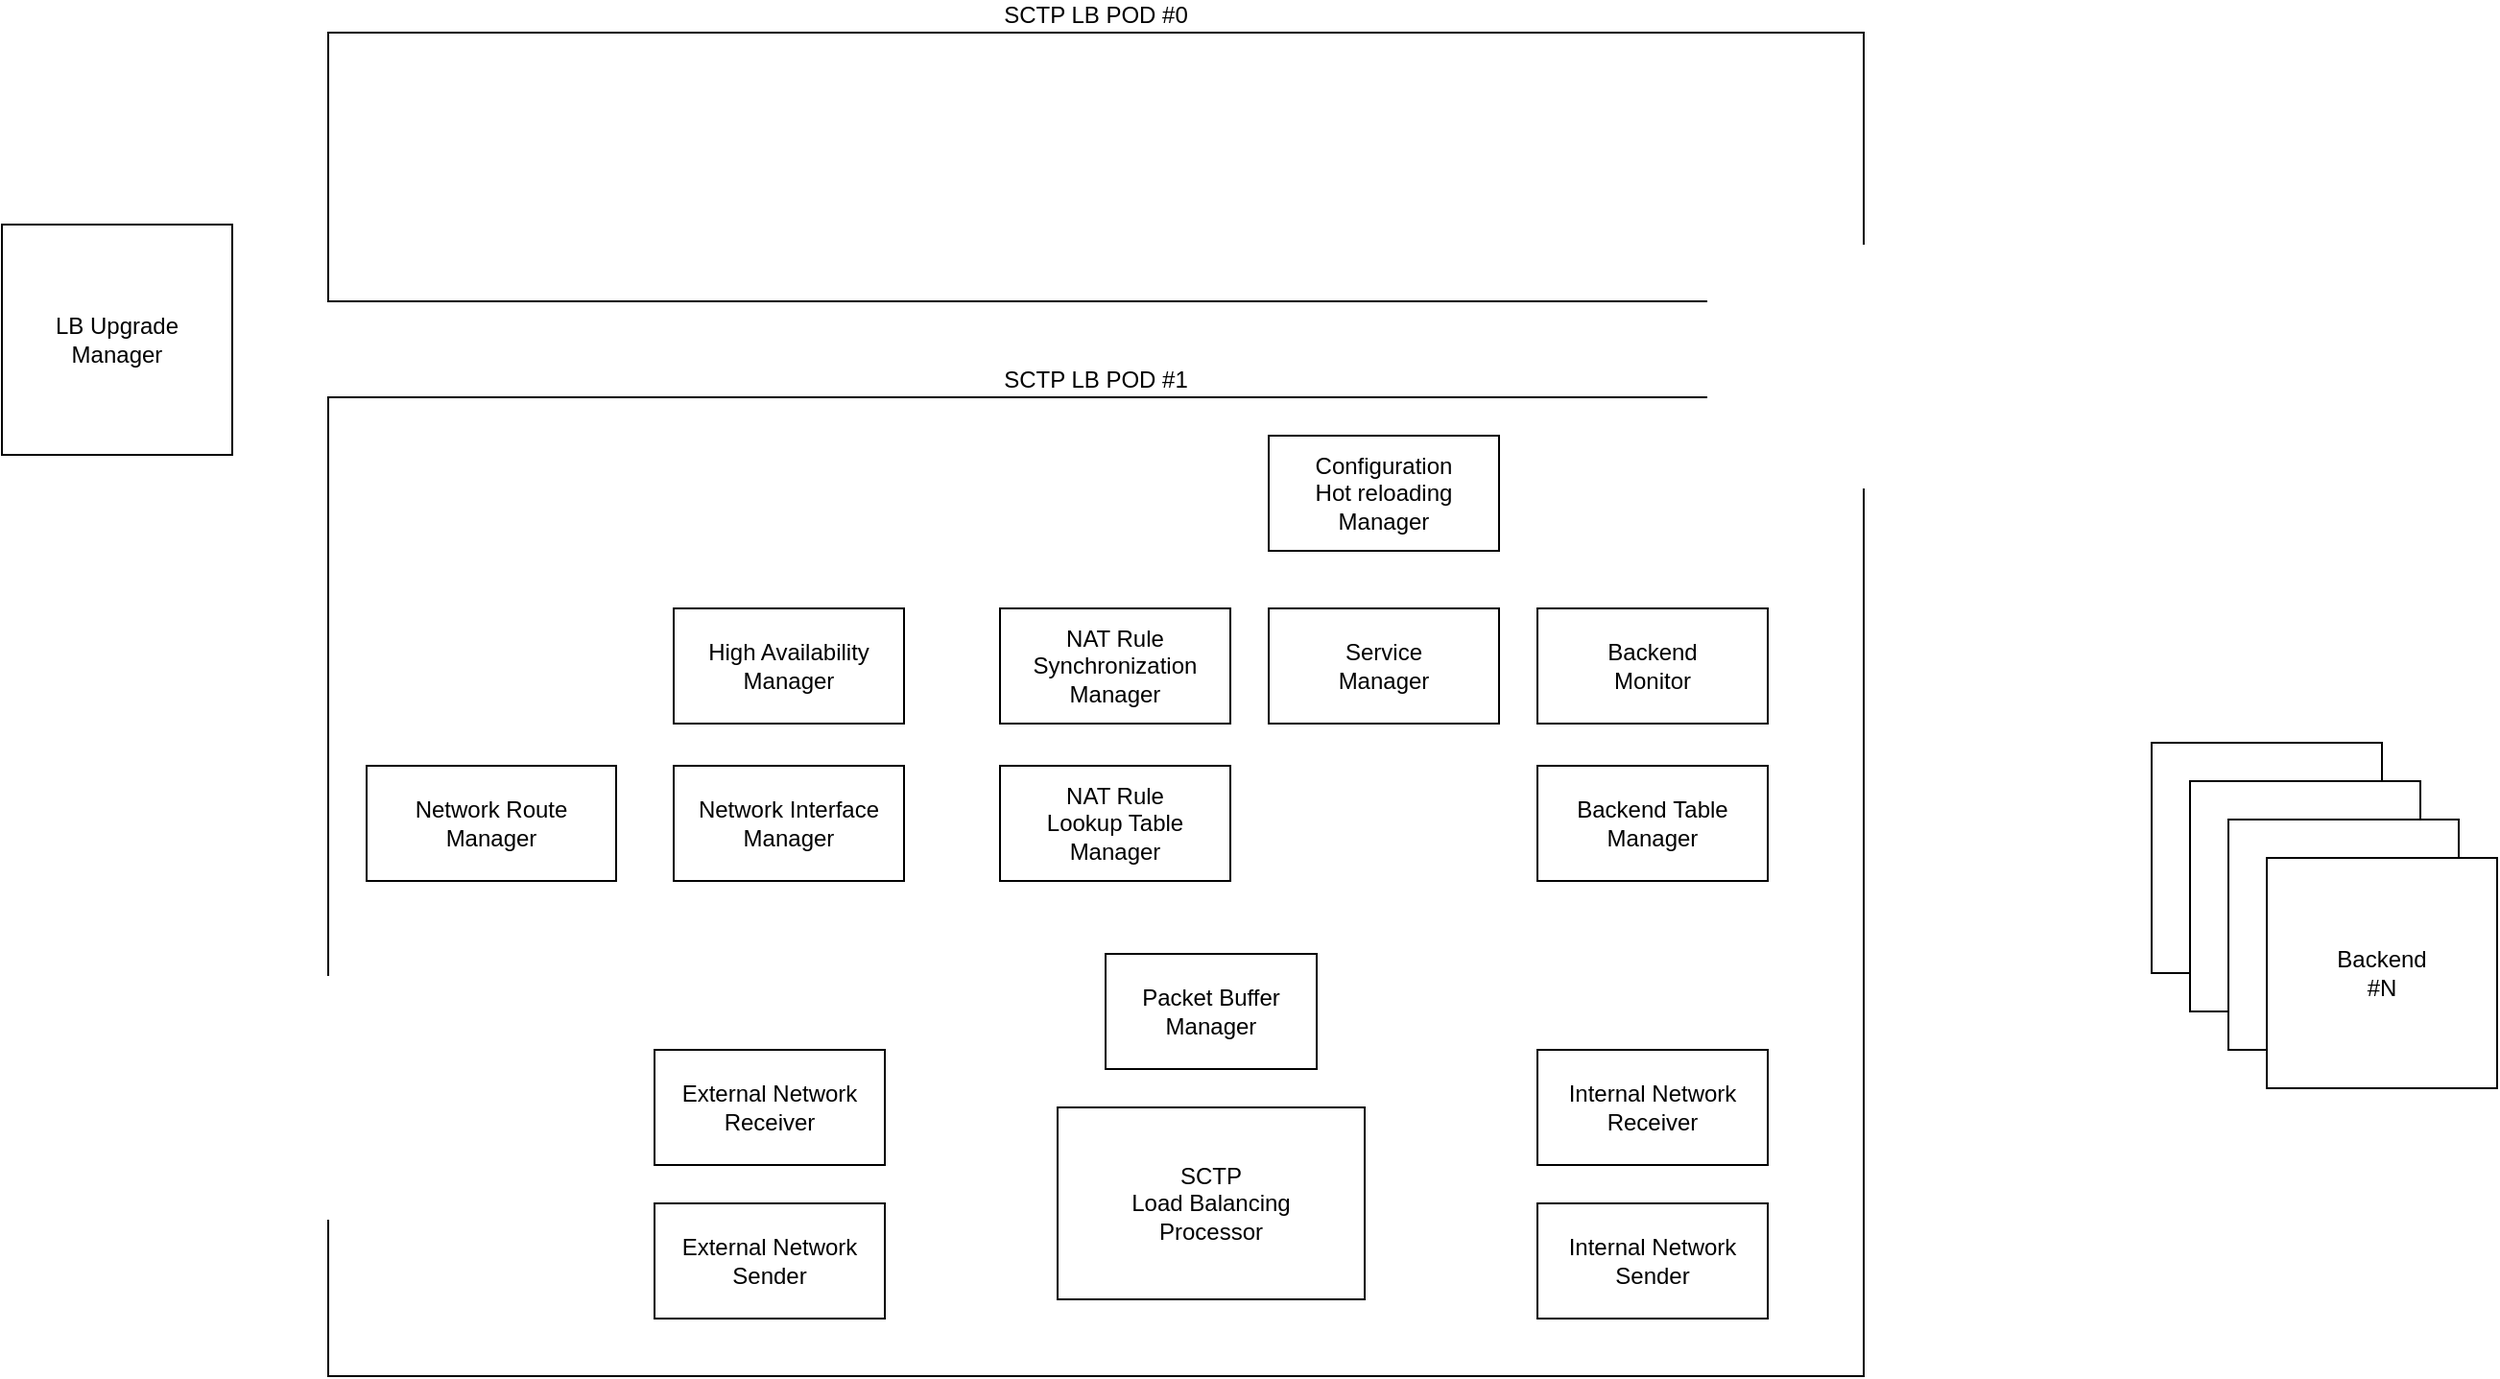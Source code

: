 <mxfile version="21.5.0" type="github">
  <diagram name="페이지-1" id="jvLIAnnjmnhNz3vEBXLB">
    <mxGraphModel dx="2901" dy="2325" grid="1" gridSize="10" guides="1" tooltips="1" connect="1" arrows="1" fold="1" page="1" pageScale="1" pageWidth="827" pageHeight="1169" math="0" shadow="0">
      <root>
        <mxCell id="0" />
        <mxCell id="1" parent="0" />
        <mxCell id="Znf6lmQyzRthkc_Qs6OS-17" value="SCTP LB POD #1" style="rounded=0;whiteSpace=wrap;html=1;labelPosition=center;verticalLabelPosition=top;align=center;verticalAlign=bottom;" vertex="1" parent="1">
          <mxGeometry x="-30" y="90" width="800" height="510" as="geometry" />
        </mxCell>
        <mxCell id="Znf6lmQyzRthkc_Qs6OS-1" value="External Network&lt;br&gt;Receiver" style="rounded=0;whiteSpace=wrap;html=1;" vertex="1" parent="1">
          <mxGeometry x="140" y="430" width="120" height="60" as="geometry" />
        </mxCell>
        <mxCell id="Znf6lmQyzRthkc_Qs6OS-2" value="SCTP&lt;br&gt;Load Balancing&lt;br&gt;Processor" style="rounded=0;whiteSpace=wrap;html=1;" vertex="1" parent="1">
          <mxGeometry x="350" y="460" width="160" height="100" as="geometry" />
        </mxCell>
        <mxCell id="Znf6lmQyzRthkc_Qs6OS-3" value="Internal Network&lt;br&gt;Receiver" style="rounded=0;whiteSpace=wrap;html=1;" vertex="1" parent="1">
          <mxGeometry x="600" y="430" width="120" height="60" as="geometry" />
        </mxCell>
        <mxCell id="Znf6lmQyzRthkc_Qs6OS-4" value="External Network&lt;br&gt;Sender" style="rounded=0;whiteSpace=wrap;html=1;" vertex="1" parent="1">
          <mxGeometry x="140" y="510" width="120" height="60" as="geometry" />
        </mxCell>
        <mxCell id="Znf6lmQyzRthkc_Qs6OS-5" value="Internal Network&lt;br&gt;Sender" style="rounded=0;whiteSpace=wrap;html=1;" vertex="1" parent="1">
          <mxGeometry x="600" y="510" width="120" height="60" as="geometry" />
        </mxCell>
        <mxCell id="Znf6lmQyzRthkc_Qs6OS-6" value="Backend&amp;nbsp;Table&lt;br&gt;Manager" style="rounded=0;whiteSpace=wrap;html=1;" vertex="1" parent="1">
          <mxGeometry x="600" y="282" width="120" height="60" as="geometry" />
        </mxCell>
        <mxCell id="Znf6lmQyzRthkc_Qs6OS-7" value="Backend&lt;br&gt;Monitor" style="rounded=0;whiteSpace=wrap;html=1;" vertex="1" parent="1">
          <mxGeometry x="600" y="200" width="120" height="60" as="geometry" />
        </mxCell>
        <mxCell id="Znf6lmQyzRthkc_Qs6OS-9" value="Service&lt;br&gt;Manager" style="rounded=0;whiteSpace=wrap;html=1;" vertex="1" parent="1">
          <mxGeometry x="460" y="200" width="120" height="60" as="geometry" />
        </mxCell>
        <mxCell id="Znf6lmQyzRthkc_Qs6OS-10" value="NAT Rule&lt;br&gt;Lookup Table&lt;br&gt;Manager" style="rounded=0;whiteSpace=wrap;html=1;" vertex="1" parent="1">
          <mxGeometry x="320" y="282" width="120" height="60" as="geometry" />
        </mxCell>
        <mxCell id="Znf6lmQyzRthkc_Qs6OS-11" value="Configuration&lt;br&gt;Hot reloading&lt;br&gt;Manager" style="rounded=0;whiteSpace=wrap;html=1;" vertex="1" parent="1">
          <mxGeometry x="460" y="110" width="120" height="60" as="geometry" />
        </mxCell>
        <mxCell id="Znf6lmQyzRthkc_Qs6OS-12" value="NAT Rule&lt;br&gt;Synchronization&lt;br&gt;Manager" style="rounded=0;whiteSpace=wrap;html=1;" vertex="1" parent="1">
          <mxGeometry x="320" y="200" width="120" height="60" as="geometry" />
        </mxCell>
        <mxCell id="Znf6lmQyzRthkc_Qs6OS-13" value="Network Route&lt;br&gt;Manager" style="rounded=0;whiteSpace=wrap;html=1;" vertex="1" parent="1">
          <mxGeometry x="-10" y="282" width="130" height="60" as="geometry" />
        </mxCell>
        <mxCell id="Znf6lmQyzRthkc_Qs6OS-14" value="Network Interface&lt;br&gt;Manager" style="rounded=0;whiteSpace=wrap;html=1;" vertex="1" parent="1">
          <mxGeometry x="150" y="282" width="120" height="60" as="geometry" />
        </mxCell>
        <mxCell id="Znf6lmQyzRthkc_Qs6OS-15" value="High Availability&lt;br&gt;Manager" style="rounded=0;whiteSpace=wrap;html=1;" vertex="1" parent="1">
          <mxGeometry x="150" y="200" width="120" height="60" as="geometry" />
        </mxCell>
        <mxCell id="Znf6lmQyzRthkc_Qs6OS-16" value="Packet Buffer&lt;br&gt;Manager" style="rounded=0;whiteSpace=wrap;html=1;" vertex="1" parent="1">
          <mxGeometry x="375" y="380" width="110" height="60" as="geometry" />
        </mxCell>
        <mxCell id="Znf6lmQyzRthkc_Qs6OS-18" value="LB Upgrade &lt;br&gt;Manager" style="rounded=0;whiteSpace=wrap;html=1;" vertex="1" parent="1">
          <mxGeometry x="-200" width="120" height="120" as="geometry" />
        </mxCell>
        <mxCell id="Znf6lmQyzRthkc_Qs6OS-19" value="SCTP LB POD #0" style="rounded=0;whiteSpace=wrap;html=1;labelPosition=center;verticalLabelPosition=top;align=center;verticalAlign=bottom;" vertex="1" parent="1">
          <mxGeometry x="-30" y="-100" width="800" height="140" as="geometry" />
        </mxCell>
        <mxCell id="Znf6lmQyzRthkc_Qs6OS-20" value="Backend&lt;br&gt;#0" style="rounded=0;whiteSpace=wrap;html=1;" vertex="1" parent="1">
          <mxGeometry x="920" y="270" width="120" height="120" as="geometry" />
        </mxCell>
        <mxCell id="Znf6lmQyzRthkc_Qs6OS-21" value="Backend&lt;br&gt;#1" style="rounded=0;whiteSpace=wrap;html=1;" vertex="1" parent="1">
          <mxGeometry x="940" y="290" width="120" height="120" as="geometry" />
        </mxCell>
        <mxCell id="Znf6lmQyzRthkc_Qs6OS-23" value="Backend&lt;br&gt;#2" style="rounded=0;whiteSpace=wrap;html=1;" vertex="1" parent="1">
          <mxGeometry x="960" y="310" width="120" height="120" as="geometry" />
        </mxCell>
        <mxCell id="Znf6lmQyzRthkc_Qs6OS-24" value="Backend&lt;br&gt;#N" style="rounded=0;whiteSpace=wrap;html=1;" vertex="1" parent="1">
          <mxGeometry x="980" y="330" width="120" height="120" as="geometry" />
        </mxCell>
      </root>
    </mxGraphModel>
  </diagram>
</mxfile>
